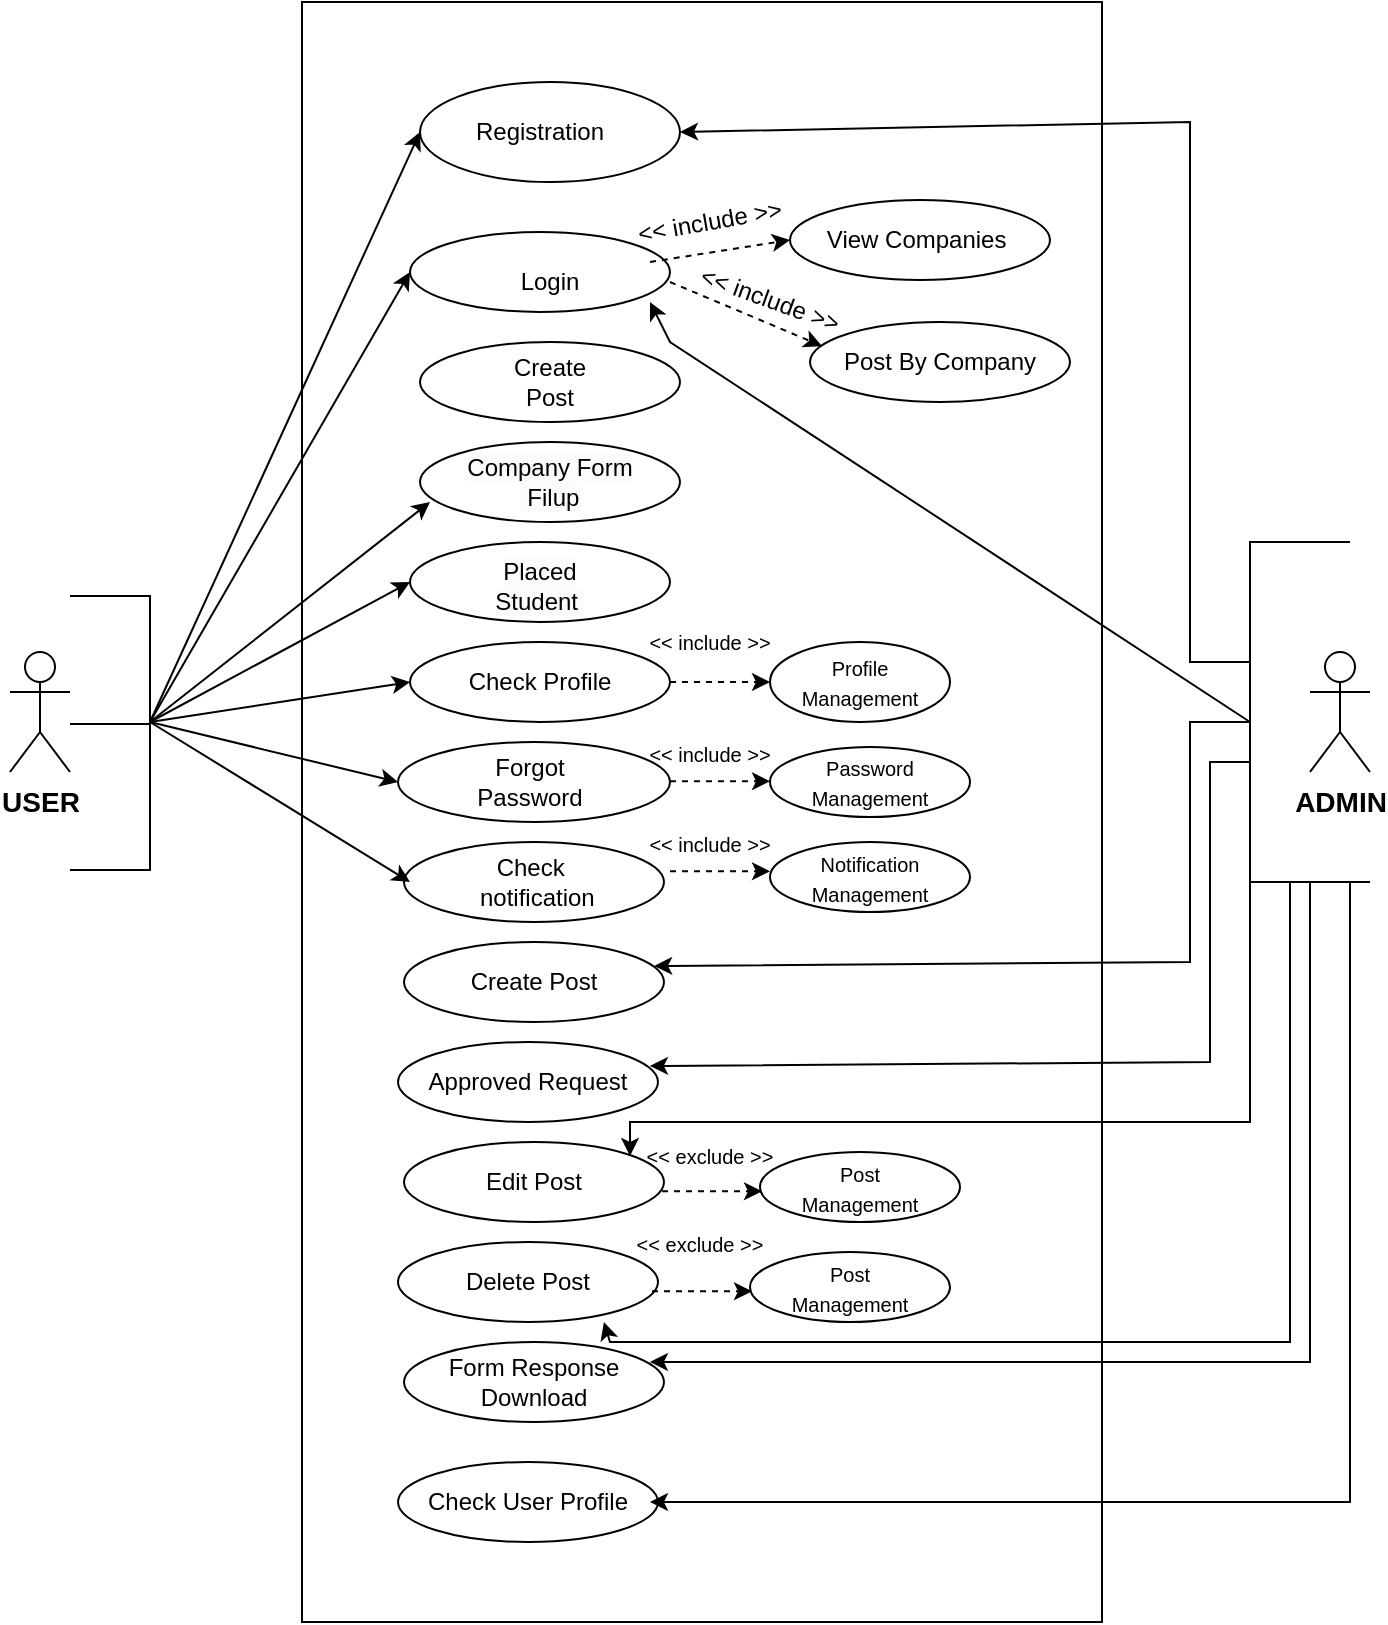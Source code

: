 <mxfile version="24.4.4" type="github">
  <diagram name="Page-1" id="km0xNDUY68IPDETmI-j8">
    <mxGraphModel dx="880" dy="468" grid="1" gridSize="10" guides="1" tooltips="1" connect="1" arrows="1" fold="1" page="1" pageScale="1" pageWidth="827" pageHeight="1169" math="0" shadow="0">
      <root>
        <mxCell id="0" />
        <mxCell id="1" parent="0" />
        <mxCell id="NNw7aEnBFesRzaQV4K_Q-4" value="&lt;br&gt;&lt;div&gt;&lt;br/&gt;&lt;/div&gt;" style="rounded=0;whiteSpace=wrap;html=1;" vertex="1" parent="1">
          <mxGeometry x="236" y="130" width="400" height="810" as="geometry" />
        </mxCell>
        <mxCell id="NNw7aEnBFesRzaQV4K_Q-5" value="" style="ellipse;whiteSpace=wrap;html=1;" vertex="1" parent="1">
          <mxGeometry x="295" y="170" width="130" height="50" as="geometry" />
        </mxCell>
        <mxCell id="NNw7aEnBFesRzaQV4K_Q-6" value="Registration" style="text;html=1;align=center;verticalAlign=middle;whiteSpace=wrap;rounded=0;" vertex="1" parent="1">
          <mxGeometry x="325" y="180" width="60" height="30" as="geometry" />
        </mxCell>
        <mxCell id="NNw7aEnBFesRzaQV4K_Q-7" value="" style="ellipse;whiteSpace=wrap;html=1;" vertex="1" parent="1">
          <mxGeometry x="290" y="245" width="130" height="40" as="geometry" />
        </mxCell>
        <mxCell id="NNw7aEnBFesRzaQV4K_Q-8" value="Login" style="text;html=1;align=center;verticalAlign=middle;whiteSpace=wrap;rounded=0;" vertex="1" parent="1">
          <mxGeometry x="330" y="255" width="60" height="30" as="geometry" />
        </mxCell>
        <mxCell id="NNw7aEnBFesRzaQV4K_Q-9" value="" style="ellipse;whiteSpace=wrap;html=1;" vertex="1" parent="1">
          <mxGeometry x="295" y="300" width="130" height="40" as="geometry" />
        </mxCell>
        <mxCell id="NNw7aEnBFesRzaQV4K_Q-11" value="&lt;br&gt;&lt;span style=&quot;color: rgb(0, 0, 0); font-family: Helvetica; font-size: 12px; font-style: normal; font-variant-ligatures: normal; font-variant-caps: normal; font-weight: 400; letter-spacing: normal; orphans: 2; text-align: center; text-indent: 0px; text-transform: none; widows: 2; word-spacing: 0px; -webkit-text-stroke-width: 0px; white-space: normal; background-color: rgb(251, 251, 251); text-decoration-thickness: initial; text-decoration-style: initial; text-decoration-color: initial; display: inline !important; float: none;&quot;&gt;Company Form&lt;/span&gt;&lt;div&gt;&lt;span style=&quot;color: rgb(0, 0, 0); font-family: Helvetica; font-size: 12px; font-style: normal; font-variant-ligatures: normal; font-variant-caps: normal; font-weight: 400; letter-spacing: normal; orphans: 2; text-align: center; text-indent: 0px; text-transform: none; widows: 2; word-spacing: 0px; -webkit-text-stroke-width: 0px; white-space: normal; background-color: rgb(251, 251, 251); text-decoration-thickness: initial; text-decoration-style: initial; text-decoration-color: initial; display: inline !important; float: none;&quot;&gt;&amp;nbsp;Filup&lt;/span&gt;&lt;br&gt;&lt;br&gt;&lt;/div&gt;" style="ellipse;whiteSpace=wrap;html=1;" vertex="1" parent="1">
          <mxGeometry x="295" y="350" width="130" height="40" as="geometry" />
        </mxCell>
        <mxCell id="NNw7aEnBFesRzaQV4K_Q-13" value="" style="ellipse;whiteSpace=wrap;html=1;" vertex="1" parent="1">
          <mxGeometry x="290" y="400" width="130" height="40" as="geometry" />
        </mxCell>
        <mxCell id="NNw7aEnBFesRzaQV4K_Q-15" value="Check Profile" style="ellipse;whiteSpace=wrap;html=1;" vertex="1" parent="1">
          <mxGeometry x="290" y="450" width="130" height="40" as="geometry" />
        </mxCell>
        <mxCell id="NNw7aEnBFesRzaQV4K_Q-16" value="&lt;br&gt;&lt;span style=&quot;color: rgb(0, 0, 0); font-family: Helvetica; font-size: 12px; font-style: normal; font-variant-ligatures: normal; font-variant-caps: normal; font-weight: 400; letter-spacing: normal; orphans: 2; text-align: center; text-indent: 0px; text-transform: none; widows: 2; word-spacing: 0px; -webkit-text-stroke-width: 0px; white-space: normal; background-color: rgb(251, 251, 251); text-decoration-thickness: initial; text-decoration-style: initial; text-decoration-color: initial; display: inline !important; float: none;&quot;&gt;Placed Student&amp;nbsp;&lt;/span&gt;" style="text;html=1;align=center;verticalAlign=middle;whiteSpace=wrap;rounded=0;" vertex="1" parent="1">
          <mxGeometry x="325" y="400" width="60" height="30" as="geometry" />
        </mxCell>
        <mxCell id="NNw7aEnBFesRzaQV4K_Q-19" value="Check&amp;nbsp;&lt;div&gt;&amp;nbsp;notification&lt;/div&gt;" style="ellipse;whiteSpace=wrap;html=1;" vertex="1" parent="1">
          <mxGeometry x="287" y="550" width="130" height="40" as="geometry" />
        </mxCell>
        <mxCell id="NNw7aEnBFesRzaQV4K_Q-21" value="" style="ellipse;whiteSpace=wrap;html=1;" vertex="1" parent="1">
          <mxGeometry x="284" y="500" width="136" height="40" as="geometry" />
        </mxCell>
        <mxCell id="NNw7aEnBFesRzaQV4K_Q-22" value="Forgot Password" style="text;html=1;align=center;verticalAlign=middle;whiteSpace=wrap;rounded=0;" vertex="1" parent="1">
          <mxGeometry x="320" y="505" width="60" height="30" as="geometry" />
        </mxCell>
        <mxCell id="NNw7aEnBFesRzaQV4K_Q-24" value="Create Post" style="ellipse;whiteSpace=wrap;html=1;" vertex="1" parent="1">
          <mxGeometry x="287" y="600" width="130" height="40" as="geometry" />
        </mxCell>
        <mxCell id="NNw7aEnBFesRzaQV4K_Q-25" value="Approved Request" style="ellipse;whiteSpace=wrap;html=1;" vertex="1" parent="1">
          <mxGeometry x="284" y="650" width="130" height="40" as="geometry" />
        </mxCell>
        <mxCell id="NNw7aEnBFesRzaQV4K_Q-26" value="Edit Post" style="ellipse;whiteSpace=wrap;html=1;" vertex="1" parent="1">
          <mxGeometry x="287" y="700" width="130" height="40" as="geometry" />
        </mxCell>
        <mxCell id="NNw7aEnBFesRzaQV4K_Q-28" value="View Companies&amp;nbsp;" style="ellipse;whiteSpace=wrap;html=1;" vertex="1" parent="1">
          <mxGeometry x="480" y="229" width="130" height="40" as="geometry" />
        </mxCell>
        <mxCell id="NNw7aEnBFesRzaQV4K_Q-29" value="Post By Company" style="ellipse;whiteSpace=wrap;html=1;" vertex="1" parent="1">
          <mxGeometry x="490" y="290" width="130" height="40" as="geometry" />
        </mxCell>
        <mxCell id="NNw7aEnBFesRzaQV4K_Q-30" value="" style="html=1;labelBackgroundColor=#ffffff;startArrow=none;startFill=0;startSize=6;endArrow=classic;endFill=1;endSize=6;jettySize=auto;orthogonalLoop=1;strokeWidth=1;dashed=1;fontSize=14;rounded=0;entryX=0;entryY=0.5;entryDx=0;entryDy=0;" edge="1" parent="1" target="NNw7aEnBFesRzaQV4K_Q-28">
          <mxGeometry width="60" height="60" relative="1" as="geometry">
            <mxPoint x="410" y="260" as="sourcePoint" />
            <mxPoint x="470" y="200" as="targetPoint" />
          </mxGeometry>
        </mxCell>
        <mxCell id="NNw7aEnBFesRzaQV4K_Q-31" value="" style="html=1;labelBackgroundColor=#ffffff;startArrow=none;startFill=0;startSize=6;endArrow=classic;endFill=1;endSize=6;jettySize=auto;orthogonalLoop=1;strokeWidth=1;dashed=1;fontSize=14;rounded=0;entryX=0.046;entryY=0.3;entryDx=0;entryDy=0;entryPerimeter=0;" edge="1" parent="1" target="NNw7aEnBFesRzaQV4K_Q-29">
          <mxGeometry width="60" height="60" relative="1" as="geometry">
            <mxPoint x="420" y="270" as="sourcePoint" />
            <mxPoint x="490" y="260" as="targetPoint" />
          </mxGeometry>
        </mxCell>
        <mxCell id="NNw7aEnBFesRzaQV4K_Q-34" value="&amp;lt;&amp;lt; include &amp;gt;&amp;gt;" style="text;html=1;align=center;verticalAlign=middle;whiteSpace=wrap;rounded=0;rotation=-10;" vertex="1" parent="1">
          <mxGeometry x="400" y="230" width="80" height="20" as="geometry" />
        </mxCell>
        <mxCell id="NNw7aEnBFesRzaQV4K_Q-35" value="&amp;lt;&amp;lt; include &amp;gt;&amp;gt;" style="text;html=1;align=center;verticalAlign=middle;whiteSpace=wrap;rounded=0;rotation=20;" vertex="1" parent="1">
          <mxGeometry x="430" y="269" width="80" height="20" as="geometry" />
        </mxCell>
        <mxCell id="NNw7aEnBFesRzaQV4K_Q-36" value="Create Post" style="text;html=1;align=center;verticalAlign=middle;whiteSpace=wrap;rounded=0;" vertex="1" parent="1">
          <mxGeometry x="330" y="305" width="60" height="30" as="geometry" />
        </mxCell>
        <mxCell id="NNw7aEnBFesRzaQV4K_Q-42" value="Delete Post" style="ellipse;whiteSpace=wrap;html=1;" vertex="1" parent="1">
          <mxGeometry x="284" y="750" width="130" height="40" as="geometry" />
        </mxCell>
        <mxCell id="NNw7aEnBFesRzaQV4K_Q-43" value="Form Response Download" style="ellipse;whiteSpace=wrap;html=1;" vertex="1" parent="1">
          <mxGeometry x="287" y="800" width="130" height="40" as="geometry" />
        </mxCell>
        <mxCell id="NNw7aEnBFesRzaQV4K_Q-45" value="Check User Profile" style="ellipse;whiteSpace=wrap;html=1;" vertex="1" parent="1">
          <mxGeometry x="284" y="860" width="130" height="40" as="geometry" />
        </mxCell>
        <mxCell id="NNw7aEnBFesRzaQV4K_Q-46" value="&lt;b&gt;&lt;font style=&quot;font-size: 14px;&quot;&gt;USER&lt;/font&gt;&lt;/b&gt;" style="shape=umlActor;verticalLabelPosition=bottom;verticalAlign=top;html=1;" vertex="1" parent="1">
          <mxGeometry x="90" y="455" width="30" height="60" as="geometry" />
        </mxCell>
        <mxCell id="NNw7aEnBFesRzaQV4K_Q-47" value="&lt;b&gt;&lt;font style=&quot;font-size: 14px;&quot;&gt;ADMIN&lt;/font&gt;&lt;/b&gt;" style="shape=umlActor;verticalLabelPosition=bottom;verticalAlign=top;html=1;" vertex="1" parent="1">
          <mxGeometry x="740" y="455" width="30" height="60" as="geometry" />
        </mxCell>
        <mxCell id="NNw7aEnBFesRzaQV4K_Q-51" value="" style="endArrow=classic;html=1;rounded=0;entryX=0;entryY=0.5;entryDx=0;entryDy=0;" edge="1" parent="1" target="NNw7aEnBFesRzaQV4K_Q-5">
          <mxGeometry width="50" height="50" relative="1" as="geometry">
            <mxPoint x="160" y="490" as="sourcePoint" />
            <mxPoint x="160" y="410" as="targetPoint" />
          </mxGeometry>
        </mxCell>
        <mxCell id="NNw7aEnBFesRzaQV4K_Q-53" value="" style="endArrow=none;html=1;rounded=0;" edge="1" parent="1">
          <mxGeometry width="50" height="50" relative="1" as="geometry">
            <mxPoint x="120" y="564" as="sourcePoint" />
            <mxPoint x="120" y="427" as="targetPoint" />
            <Array as="points">
              <mxPoint x="160" y="564" />
              <mxPoint x="160" y="427" />
            </Array>
          </mxGeometry>
        </mxCell>
        <mxCell id="NNw7aEnBFesRzaQV4K_Q-55" value="" style="endArrow=classic;html=1;rounded=0;entryX=0;entryY=0.5;entryDx=0;entryDy=0;" edge="1" parent="1" target="NNw7aEnBFesRzaQV4K_Q-7">
          <mxGeometry width="50" height="50" relative="1" as="geometry">
            <mxPoint x="160" y="490" as="sourcePoint" />
            <mxPoint x="210" y="440" as="targetPoint" />
          </mxGeometry>
        </mxCell>
        <mxCell id="NNw7aEnBFesRzaQV4K_Q-57" value="" style="endArrow=classic;html=1;rounded=0;" edge="1" parent="1">
          <mxGeometry width="50" height="50" relative="1" as="geometry">
            <mxPoint x="160" y="490" as="sourcePoint" />
            <mxPoint x="300" y="380" as="targetPoint" />
          </mxGeometry>
        </mxCell>
        <mxCell id="NNw7aEnBFesRzaQV4K_Q-58" value="" style="endArrow=classic;html=1;rounded=0;entryX=0;entryY=0.5;entryDx=0;entryDy=0;" edge="1" parent="1" target="NNw7aEnBFesRzaQV4K_Q-13">
          <mxGeometry width="50" height="50" relative="1" as="geometry">
            <mxPoint x="160" y="490" as="sourcePoint" />
            <mxPoint x="310" y="390" as="targetPoint" />
          </mxGeometry>
        </mxCell>
        <mxCell id="NNw7aEnBFesRzaQV4K_Q-59" value="" style="endArrow=classic;html=1;rounded=0;entryX=0;entryY=0.5;entryDx=0;entryDy=0;" edge="1" parent="1" target="NNw7aEnBFesRzaQV4K_Q-15">
          <mxGeometry width="50" height="50" relative="1" as="geometry">
            <mxPoint x="160" y="490" as="sourcePoint" />
            <mxPoint x="300" y="430" as="targetPoint" />
          </mxGeometry>
        </mxCell>
        <mxCell id="NNw7aEnBFesRzaQV4K_Q-60" value="" style="endArrow=classic;html=1;rounded=0;entryX=0;entryY=0.5;entryDx=0;entryDy=0;" edge="1" parent="1" target="NNw7aEnBFesRzaQV4K_Q-21">
          <mxGeometry width="50" height="50" relative="1" as="geometry">
            <mxPoint x="160" y="490" as="sourcePoint" />
            <mxPoint x="300" y="480" as="targetPoint" />
          </mxGeometry>
        </mxCell>
        <mxCell id="NNw7aEnBFesRzaQV4K_Q-61" value="" style="endArrow=classic;html=1;rounded=0;" edge="1" parent="1">
          <mxGeometry width="50" height="50" relative="1" as="geometry">
            <mxPoint x="160" y="490" as="sourcePoint" />
            <mxPoint x="290" y="570" as="targetPoint" />
          </mxGeometry>
        </mxCell>
        <mxCell id="NNw7aEnBFesRzaQV4K_Q-62" value="" style="endArrow=none;html=1;rounded=0;" edge="1" parent="1">
          <mxGeometry width="50" height="50" relative="1" as="geometry">
            <mxPoint x="120" y="491" as="sourcePoint" />
            <mxPoint x="160" y="491" as="targetPoint" />
          </mxGeometry>
        </mxCell>
        <mxCell id="NNw7aEnBFesRzaQV4K_Q-63" value="" style="endArrow=classic;html=1;rounded=0;entryX=1;entryY=0.5;entryDx=0;entryDy=0;" edge="1" parent="1" target="NNw7aEnBFesRzaQV4K_Q-5">
          <mxGeometry width="50" height="50" relative="1" as="geometry">
            <mxPoint x="710" y="460" as="sourcePoint" />
            <mxPoint x="420" y="190" as="targetPoint" />
            <Array as="points">
              <mxPoint x="680" y="460" />
              <mxPoint x="680" y="190" />
            </Array>
          </mxGeometry>
        </mxCell>
        <mxCell id="NNw7aEnBFesRzaQV4K_Q-65" value="" style="endArrow=none;html=1;rounded=0;" edge="1" parent="1">
          <mxGeometry width="50" height="50" relative="1" as="geometry">
            <mxPoint x="760" y="400" as="sourcePoint" />
            <mxPoint x="770" y="570" as="targetPoint" />
            <Array as="points">
              <mxPoint x="710" y="400" />
              <mxPoint x="710" y="570" />
            </Array>
          </mxGeometry>
        </mxCell>
        <mxCell id="NNw7aEnBFesRzaQV4K_Q-66" value="" style="endArrow=classic;html=1;rounded=0;entryX=0.923;entryY=0.875;entryDx=0;entryDy=0;entryPerimeter=0;" edge="1" parent="1" target="NNw7aEnBFesRzaQV4K_Q-7">
          <mxGeometry width="50" height="50" relative="1" as="geometry">
            <mxPoint x="710" y="490" as="sourcePoint" />
            <mxPoint x="430" y="290" as="targetPoint" />
            <Array as="points">
              <mxPoint x="420" y="300" />
            </Array>
          </mxGeometry>
        </mxCell>
        <mxCell id="NNw7aEnBFesRzaQV4K_Q-67" value="&lt;font style=&quot;font-size: 10px;&quot;&gt;Profile Management&lt;/font&gt;" style="ellipse;whiteSpace=wrap;html=1;" vertex="1" parent="1">
          <mxGeometry x="470" y="450" width="90" height="40" as="geometry" />
        </mxCell>
        <mxCell id="NNw7aEnBFesRzaQV4K_Q-68" value="" style="html=1;labelBackgroundColor=#ffffff;startArrow=none;startFill=0;startSize=6;endArrow=classic;endFill=1;endSize=6;jettySize=auto;orthogonalLoop=1;strokeWidth=1;dashed=1;fontSize=14;rounded=0;entryX=0;entryY=0.5;entryDx=0;entryDy=0;exitX=1;exitY=0.5;exitDx=0;exitDy=0;" edge="1" parent="1" source="NNw7aEnBFesRzaQV4K_Q-15" target="NNw7aEnBFesRzaQV4K_Q-67">
          <mxGeometry width="60" height="60" relative="1" as="geometry">
            <mxPoint x="420" y="466" as="sourcePoint" />
            <mxPoint x="490" y="455" as="targetPoint" />
          </mxGeometry>
        </mxCell>
        <mxCell id="NNw7aEnBFesRzaQV4K_Q-69" value="&lt;font style=&quot;font-size: 10px;&quot;&gt;&amp;lt;&amp;lt; include &amp;gt;&amp;gt;&lt;/font&gt;" style="text;html=1;align=center;verticalAlign=middle;whiteSpace=wrap;rounded=0;rotation=0;" vertex="1" parent="1">
          <mxGeometry x="400" y="440" width="80" height="20" as="geometry" />
        </mxCell>
        <mxCell id="NNw7aEnBFesRzaQV4K_Q-70" value="&lt;font style=&quot;font-size: 10px;&quot;&gt;Password Management&lt;/font&gt;" style="ellipse;whiteSpace=wrap;html=1;" vertex="1" parent="1">
          <mxGeometry x="470" y="502.5" width="100" height="35" as="geometry" />
        </mxCell>
        <mxCell id="NNw7aEnBFesRzaQV4K_Q-71" value="" style="html=1;labelBackgroundColor=#ffffff;startArrow=none;startFill=0;startSize=6;endArrow=classic;endFill=1;endSize=6;jettySize=auto;orthogonalLoop=1;strokeWidth=1;dashed=1;fontSize=14;rounded=0;entryX=0;entryY=0.5;entryDx=0;entryDy=0;exitX=1;exitY=0.5;exitDx=0;exitDy=0;" edge="1" parent="1">
          <mxGeometry width="60" height="60" relative="1" as="geometry">
            <mxPoint x="420" y="519.63" as="sourcePoint" />
            <mxPoint x="470" y="519.63" as="targetPoint" />
          </mxGeometry>
        </mxCell>
        <mxCell id="NNw7aEnBFesRzaQV4K_Q-72" value="&lt;font style=&quot;font-size: 10px;&quot;&gt;&amp;lt;&amp;lt; include &amp;gt;&amp;gt;&lt;/font&gt;" style="text;html=1;align=center;verticalAlign=middle;whiteSpace=wrap;rounded=0;rotation=0;" vertex="1" parent="1">
          <mxGeometry x="400" y="495" width="80" height="21" as="geometry" />
        </mxCell>
        <mxCell id="NNw7aEnBFesRzaQV4K_Q-73" value="&lt;font style=&quot;font-size: 10px;&quot;&gt;Notification&lt;/font&gt;&lt;div&gt;&lt;font style=&quot;font-size: 10px;&quot;&gt;Manag&lt;/font&gt;&lt;span style=&quot;color: rgba(0, 0, 0, 0); font-family: monospace; font-size: 0px; text-align: start; text-wrap: nowrap; background-color: initial;&quot;&gt;%3CmxGraphModel%3E%3Croot%3E%3CmxCell%20id%3D%220%22%2F%3E%3CmxCell%20id%3D%221%22%20parent%3D%220%22%2F%3E%3CmxCell%20id%3D%222%22%20value%3D%22%22%20style%3D%22html%3D1%3BlabelBackgroundColor%3D%23ffffff%3BstartArrow%3Dnone%3BstartFill%3D0%3BstartSize%3D6%3BendArrow%3Dclassic%3BendFill%3D1%3BendSize%3D6%3BjettySize%3Dauto%3BorthogonalLoop%3D1%3BstrokeWidth%3D1%3Bdashed%3D1%3BfontSize%3D14%3Brounded%3D0%3BentryX%3D0%3BentryY%3D0.5%3BentryDx%3D0%3BentryDy%3D0%3BexitX%3D1%3BexitY%3D0.5%3BexitDx%3D0%3BexitDy%3D0%3B%22%20edge%3D%221%22%20parent%3D%221%22%3E%3CmxGeometry%20width%3D%2260%22%20height%3D%2260%22%20relative%3D%221%22%20as%3D%22geometry%22%3E%3CmxPoint%20x%3D%22420%22%20y%3D%22519.63%22%20as%3D%22sourcePoint%22%2F%3E%3CmxPoint%20x%3D%22470%22%20y%3D%22519.63%22%20as%3D%22targetPoint%22%2F%3E%3C%2FmxGeometry%3E%3C%2FmxCell%3E%3CmxCell%20id%3D%223%22%20value%3D%22%26lt%3Bfont%20style%3D%26quot%3Bfont-size%3A%2010px%3B%26quot%3B%26gt%3B%26amp%3Blt%3B%26amp%3Blt%3B%20include%20%26amp%3Bgt%3B%26amp%3Bgt%3B%26lt%3B%2Ffont%26gt%3B%22%20style%3D%22text%3Bhtml%3D1%3Balign%3Dcenter%3BverticalAlign%3Dmiddle%3BwhiteSpace%3Dwrap%3Brounded%3D0%3Brotation%3D0%3B%22%20vertex%3D%221%22%20parent%3D%221%22%3E%3CmxGeometry%20x%3D%22400%22%20y%3D%22495%22%20width%3D%2280%22%20height%3D%2221%22%20as%3D%22geometry%22%2F%3E%3C%2FmxCell%3E%3C%2Froot%3E%3C%2FmxGraphModel%3E&lt;/span&gt;&lt;span style=&quot;color: rgba(0, 0, 0, 0); font-family: monospace; font-size: 0px; text-align: start; text-wrap: nowrap; background-color: initial;&quot;&gt;%3CmxGraphModel%3E%3Croot%3E%3CmxCell%20id%3D%220%22%2F%3E%3CmxCell%20id%3D%221%22%20parent%3D%220%22%2F%3E%3CmxCell%20id%3D%222%22%20value%3D%22%22%20style%3D%22html%3D1%3BlabelBackgroundColor%3D%23ffffff%3BstartArrow%3Dnone%3BstartFill%3D0%3BstartSize%3D6%3BendArrow%3Dclassic%3BendFill%3D1%3BendSize%3D6%3BjettySize%3Dauto%3BorthogonalLoop%3D1%3BstrokeWidth%3D1%3Bdashed%3D1%3BfontSize%3D14%3Brounded%3D0%3BentryX%3D0%3BentryY%3D0.5%3BentryDx%3D0%3BentryDy%3D0%3BexitX%3D1%3BexitY%3D0.5%3BexitDx%3D0%3BexitDy%3D0%3B%22%20edge%3D%221%22%20parent%3D%221%22%3E%3CmxGeometry%20width%3D%2260%22%20height%3D%2260%22%20relative%3D%221%22%20as%3D%22geometry%22%3E%3CmxPoint%20x%3D%22420%22%20y%3D%22519.63%22%20as%3D%22sourcePoint%22%2F%3E%3CmxPoint%20x%3D%22470%22%20y%3D%22519.63%22%20as%3D%22targetPoint%22%2F%3E%3C%2FmxGeometry%3E%3C%2FmxCell%3E%3CmxCell%20id%3D%223%22%20value%3D%22%26lt%3Bfont%20style%3D%26quot%3Bfont-size%3A%2010px%3B%26quot%3B%26gt%3B%26amp%3Blt%3B%26amp%3Blt%3B%20include%20%26amp%3Bgt%3B%26amp%3Bgt%3B%26lt%3B%2Ffont%26gt%3B%22%20style%3D%22text%3Bhtml%3D1%3Balign%3Dcenter%3BverticalAlign%3Dmiddle%3BwhiteSpace%3Dwrap%3Brounded%3D0%3Brotation%3D0%3B%22%20vertex%3D%221%22%20parent%3D%221%22%3E%3CmxGeometry%20x%3D%22400%22%20y%3D%22495%22%20width%3D%2280%22%20height%3D%2221%22%20as%3D%22geometry%22%2F%3E%3C%2FmxCell%3E%3C%2Froot%3E%3C%2FmxGraphModel%3E&lt;/span&gt;&lt;span style=&quot;background-color: initial; font-size: 10px;&quot;&gt;ement&lt;/span&gt;&lt;/div&gt;" style="ellipse;whiteSpace=wrap;html=1;" vertex="1" parent="1">
          <mxGeometry x="470" y="550" width="100" height="35" as="geometry" />
        </mxCell>
        <mxCell id="NNw7aEnBFesRzaQV4K_Q-74" value="" style="html=1;labelBackgroundColor=#ffffff;startArrow=none;startFill=0;startSize=6;endArrow=classic;endFill=1;endSize=6;jettySize=auto;orthogonalLoop=1;strokeWidth=1;dashed=1;fontSize=14;rounded=0;entryX=0;entryY=0.5;entryDx=0;entryDy=0;exitX=1;exitY=0.5;exitDx=0;exitDy=0;" edge="1" parent="1">
          <mxGeometry width="60" height="60" relative="1" as="geometry">
            <mxPoint x="420" y="564.63" as="sourcePoint" />
            <mxPoint x="470" y="564.63" as="targetPoint" />
          </mxGeometry>
        </mxCell>
        <mxCell id="NNw7aEnBFesRzaQV4K_Q-75" value="&lt;font style=&quot;font-size: 10px;&quot;&gt;&amp;lt;&amp;lt; include &amp;gt;&amp;gt;&lt;/font&gt;" style="text;html=1;align=center;verticalAlign=middle;whiteSpace=wrap;rounded=0;rotation=0;" vertex="1" parent="1">
          <mxGeometry x="400" y="540" width="80" height="22" as="geometry" />
        </mxCell>
        <mxCell id="NNw7aEnBFesRzaQV4K_Q-76" value="&lt;span style=&quot;font-size: 10px;&quot;&gt;Post&lt;/span&gt;&lt;br&gt;&lt;div&gt;&lt;font style=&quot;font-size: 10px;&quot;&gt;Manag&lt;/font&gt;&lt;span style=&quot;color: rgba(0, 0, 0, 0); font-family: monospace; font-size: 0px; text-align: start; text-wrap: nowrap; background-color: initial;&quot;&gt;%3CmxGraphModel%3E%3Croot%3E%3CmxCell%20id%3D%220%22%2F%3E%3CmxCell%20id%3D%221%22%20parent%3D%220%22%2F%3E%3CmxCell%20id%3D%222%22%20value%3D%22%22%20style%3D%22html%3D1%3BlabelBackgroundColor%3D%23ffffff%3BstartArrow%3Dnone%3BstartFill%3D0%3BstartSize%3D6%3BendArrow%3Dclassic%3BendFill%3D1%3BendSize%3D6%3BjettySize%3Dauto%3BorthogonalLoop%3D1%3BstrokeWidth%3D1%3Bdashed%3D1%3BfontSize%3D14%3Brounded%3D0%3BentryX%3D0%3BentryY%3D0.5%3BentryDx%3D0%3BentryDy%3D0%3BexitX%3D1%3BexitY%3D0.5%3BexitDx%3D0%3BexitDy%3D0%3B%22%20edge%3D%221%22%20parent%3D%221%22%3E%3CmxGeometry%20width%3D%2260%22%20height%3D%2260%22%20relative%3D%221%22%20as%3D%22geometry%22%3E%3CmxPoint%20x%3D%22420%22%20y%3D%22519.63%22%20as%3D%22sourcePoint%22%2F%3E%3CmxPoint%20x%3D%22470%22%20y%3D%22519.63%22%20as%3D%22targetPoint%22%2F%3E%3C%2FmxGeometry%3E%3C%2FmxCell%3E%3CmxCell%20id%3D%223%22%20value%3D%22%26lt%3Bfont%20style%3D%26quot%3Bfont-size%3A%2010px%3B%26quot%3B%26gt%3B%26amp%3Blt%3B%26amp%3Blt%3B%20include%20%26amp%3Bgt%3B%26amp%3Bgt%3B%26lt%3B%2Ffont%26gt%3B%22%20style%3D%22text%3Bhtml%3D1%3Balign%3Dcenter%3BverticalAlign%3Dmiddle%3BwhiteSpace%3Dwrap%3Brounded%3D0%3Brotation%3D0%3B%22%20vertex%3D%221%22%20parent%3D%221%22%3E%3CmxGeometry%20x%3D%22400%22%20y%3D%22495%22%20width%3D%2280%22%20height%3D%2221%22%20as%3D%22geometry%22%2F%3E%3C%2FmxCell%3E%3C%2Froot%3E%3C%2FmxGraphModel%3E&lt;/span&gt;&lt;span style=&quot;color: rgba(0, 0, 0, 0); font-family: monospace; font-size: 0px; text-align: start; text-wrap: nowrap; background-color: initial;&quot;&gt;%3CmxGraphModel%3E%3Croot%3E%3CmxCell%20id%3D%220%22%2F%3E%3CmxCell%20id%3D%221%22%20parent%3D%220%22%2F%3E%3CmxCell%20id%3D%222%22%20value%3D%22%22%20style%3D%22html%3D1%3BlabelBackgroundColor%3D%23ffffff%3BstartArrow%3Dnone%3BstartFill%3D0%3BstartSize%3D6%3BendArrow%3Dclassic%3BendFill%3D1%3BendSize%3D6%3BjettySize%3Dauto%3BorthogonalLoop%3D1%3BstrokeWidth%3D1%3Bdashed%3D1%3BfontSize%3D14%3Brounded%3D0%3BentryX%3D0%3BentryY%3D0.5%3BentryDx%3D0%3BentryDy%3D0%3BexitX%3D1%3BexitY%3D0.5%3BexitDx%3D0%3BexitDy%3D0%3B%22%20edge%3D%221%22%20parent%3D%221%22%3E%3CmxGeometry%20width%3D%2260%22%20height%3D%2260%22%20relative%3D%221%22%20as%3D%22geometry%22%3E%3CmxPoint%20x%3D%22420%22%20y%3D%22519.63%22%20as%3D%22sourcePoint%22%2F%3E%3CmxPoint%20x%3D%22470%22%20y%3D%22519.63%22%20as%3D%22targetPoint%22%2F%3E%3C%2FmxGeometry%3E%3C%2FmxCell%3E%3CmxCell%20id%3D%223%22%20value%3D%22%26lt%3Bfont%20style%3D%26quot%3Bfont-size%3A%2010px%3B%26quot%3B%26gt%3B%26amp%3Blt%3B%26amp%3Blt%3B%20include%20%26amp%3Bgt%3B%26amp%3Bgt%3B%26lt%3B%2Ffont%26gt%3B%22%20style%3D%22text%3Bhtml%3D1%3Balign%3Dcenter%3BverticalAlign%3Dmiddle%3BwhiteSpace%3Dwrap%3Brounded%3D0%3Brotation%3D0%3B%22%20vertex%3D%221%22%20parent%3D%221%22%3E%3CmxGeometry%20x%3D%22400%22%20y%3D%22495%22%20width%3D%2280%22%20height%3D%2221%22%20as%3D%22geometry%22%2F%3E%3C%2FmxCell%3E%3C%2Froot%3E%3C%2FmxGraphModel%3E&lt;/span&gt;&lt;span style=&quot;background-color: initial; font-size: 10px;&quot;&gt;ement&lt;/span&gt;&lt;/div&gt;" style="ellipse;whiteSpace=wrap;html=1;" vertex="1" parent="1">
          <mxGeometry x="465" y="705" width="100" height="35" as="geometry" />
        </mxCell>
        <mxCell id="NNw7aEnBFesRzaQV4K_Q-77" value="" style="html=1;labelBackgroundColor=#ffffff;startArrow=none;startFill=0;startSize=6;endArrow=classic;endFill=1;endSize=6;jettySize=auto;orthogonalLoop=1;strokeWidth=1;dashed=1;fontSize=14;rounded=0;entryX=0;entryY=0.5;entryDx=0;entryDy=0;exitX=1;exitY=0.5;exitDx=0;exitDy=0;" edge="1" parent="1">
          <mxGeometry width="60" height="60" relative="1" as="geometry">
            <mxPoint x="416" y="724.63" as="sourcePoint" />
            <mxPoint x="466" y="724.63" as="targetPoint" />
          </mxGeometry>
        </mxCell>
        <mxCell id="NNw7aEnBFesRzaQV4K_Q-78" value="&lt;font style=&quot;font-size: 10px;&quot;&gt;&amp;lt;&amp;lt; exclude &amp;gt;&amp;gt;&lt;/font&gt;" style="text;html=1;align=center;verticalAlign=middle;whiteSpace=wrap;rounded=0;rotation=0;" vertex="1" parent="1">
          <mxGeometry x="400" y="696" width="80" height="22" as="geometry" />
        </mxCell>
        <mxCell id="NNw7aEnBFesRzaQV4K_Q-79" value="&lt;span style=&quot;font-size: 10px;&quot;&gt;Post&lt;/span&gt;&lt;br&gt;&lt;div&gt;&lt;font style=&quot;font-size: 10px;&quot;&gt;Manag&lt;/font&gt;&lt;span style=&quot;color: rgba(0, 0, 0, 0); font-family: monospace; font-size: 0px; text-align: start; text-wrap: nowrap; background-color: initial;&quot;&gt;%3CmxGraphModel%3E%3Croot%3E%3CmxCell%20id%3D%220%22%2F%3E%3CmxCell%20id%3D%221%22%20parent%3D%220%22%2F%3E%3CmxCell%20id%3D%222%22%20value%3D%22%22%20style%3D%22html%3D1%3BlabelBackgroundColor%3D%23ffffff%3BstartArrow%3Dnone%3BstartFill%3D0%3BstartSize%3D6%3BendArrow%3Dclassic%3BendFill%3D1%3BendSize%3D6%3BjettySize%3Dauto%3BorthogonalLoop%3D1%3BstrokeWidth%3D1%3Bdashed%3D1%3BfontSize%3D14%3Brounded%3D0%3BentryX%3D0%3BentryY%3D0.5%3BentryDx%3D0%3BentryDy%3D0%3BexitX%3D1%3BexitY%3D0.5%3BexitDx%3D0%3BexitDy%3D0%3B%22%20edge%3D%221%22%20parent%3D%221%22%3E%3CmxGeometry%20width%3D%2260%22%20height%3D%2260%22%20relative%3D%221%22%20as%3D%22geometry%22%3E%3CmxPoint%20x%3D%22420%22%20y%3D%22519.63%22%20as%3D%22sourcePoint%22%2F%3E%3CmxPoint%20x%3D%22470%22%20y%3D%22519.63%22%20as%3D%22targetPoint%22%2F%3E%3C%2FmxGeometry%3E%3C%2FmxCell%3E%3CmxCell%20id%3D%223%22%20value%3D%22%26lt%3Bfont%20style%3D%26quot%3Bfont-size%3A%2010px%3B%26quot%3B%26gt%3B%26amp%3Blt%3B%26amp%3Blt%3B%20include%20%26amp%3Bgt%3B%26amp%3Bgt%3B%26lt%3B%2Ffont%26gt%3B%22%20style%3D%22text%3Bhtml%3D1%3Balign%3Dcenter%3BverticalAlign%3Dmiddle%3BwhiteSpace%3Dwrap%3Brounded%3D0%3Brotation%3D0%3B%22%20vertex%3D%221%22%20parent%3D%221%22%3E%3CmxGeometry%20x%3D%22400%22%20y%3D%22495%22%20width%3D%2280%22%20height%3D%2221%22%20as%3D%22geometry%22%2F%3E%3C%2FmxCell%3E%3C%2Froot%3E%3C%2FmxGraphModel%3E&lt;/span&gt;&lt;span style=&quot;color: rgba(0, 0, 0, 0); font-family: monospace; font-size: 0px; text-align: start; text-wrap: nowrap; background-color: initial;&quot;&gt;%3CmxGraphModel%3E%3Croot%3E%3CmxCell%20id%3D%220%22%2F%3E%3CmxCell%20id%3D%221%22%20parent%3D%220%22%2F%3E%3CmxCell%20id%3D%222%22%20value%3D%22%22%20style%3D%22html%3D1%3BlabelBackgroundColor%3D%23ffffff%3BstartArrow%3Dnone%3BstartFill%3D0%3BstartSize%3D6%3BendArrow%3Dclassic%3BendFill%3D1%3BendSize%3D6%3BjettySize%3Dauto%3BorthogonalLoop%3D1%3BstrokeWidth%3D1%3Bdashed%3D1%3BfontSize%3D14%3Brounded%3D0%3BentryX%3D0%3BentryY%3D0.5%3BentryDx%3D0%3BentryDy%3D0%3BexitX%3D1%3BexitY%3D0.5%3BexitDx%3D0%3BexitDy%3D0%3B%22%20edge%3D%221%22%20parent%3D%221%22%3E%3CmxGeometry%20width%3D%2260%22%20height%3D%2260%22%20relative%3D%221%22%20as%3D%22geometry%22%3E%3CmxPoint%20x%3D%22420%22%20y%3D%22519.63%22%20as%3D%22sourcePoint%22%2F%3E%3CmxPoint%20x%3D%22470%22%20y%3D%22519.63%22%20as%3D%22targetPoint%22%2F%3E%3C%2FmxGeometry%3E%3C%2FmxCell%3E%3CmxCell%20id%3D%223%22%20value%3D%22%26lt%3Bfont%20style%3D%26quot%3Bfont-size%3A%2010px%3B%26quot%3B%26gt%3B%26amp%3Blt%3B%26amp%3Blt%3B%20include%20%26amp%3Bgt%3B%26amp%3Bgt%3B%26lt%3B%2Ffont%26gt%3B%22%20style%3D%22text%3Bhtml%3D1%3Balign%3Dcenter%3BverticalAlign%3Dmiddle%3BwhiteSpace%3Dwrap%3Brounded%3D0%3Brotation%3D0%3B%22%20vertex%3D%221%22%20parent%3D%221%22%3E%3CmxGeometry%20x%3D%22400%22%20y%3D%22495%22%20width%3D%2280%22%20height%3D%2221%22%20as%3D%22geometry%22%2F%3E%3C%2FmxCell%3E%3C%2Froot%3E%3C%2FmxGraphModel%3E&lt;/span&gt;&lt;span style=&quot;background-color: initial; font-size: 10px;&quot;&gt;ement&lt;/span&gt;&lt;/div&gt;" style="ellipse;whiteSpace=wrap;html=1;" vertex="1" parent="1">
          <mxGeometry x="460" y="755" width="100" height="35" as="geometry" />
        </mxCell>
        <mxCell id="NNw7aEnBFesRzaQV4K_Q-80" value="" style="html=1;labelBackgroundColor=#ffffff;startArrow=none;startFill=0;startSize=6;endArrow=classic;endFill=1;endSize=6;jettySize=auto;orthogonalLoop=1;strokeWidth=1;dashed=1;fontSize=14;rounded=0;entryX=0;entryY=0.5;entryDx=0;entryDy=0;exitX=1;exitY=0.5;exitDx=0;exitDy=0;" edge="1" parent="1">
          <mxGeometry width="60" height="60" relative="1" as="geometry">
            <mxPoint x="411" y="774.63" as="sourcePoint" />
            <mxPoint x="461" y="774.63" as="targetPoint" />
          </mxGeometry>
        </mxCell>
        <mxCell id="NNw7aEnBFesRzaQV4K_Q-81" value="&lt;font style=&quot;font-size: 10px;&quot;&gt;&amp;lt;&amp;lt; exclude &amp;gt;&amp;gt;&lt;/font&gt;" style="text;html=1;align=center;verticalAlign=middle;whiteSpace=wrap;rounded=0;rotation=0;" vertex="1" parent="1">
          <mxGeometry x="395" y="740" width="80" height="22" as="geometry" />
        </mxCell>
        <mxCell id="NNw7aEnBFesRzaQV4K_Q-83" value="" style="endArrow=classic;html=1;rounded=0;entryX=0.962;entryY=0.3;entryDx=0;entryDy=0;entryPerimeter=0;" edge="1" parent="1" target="NNw7aEnBFesRzaQV4K_Q-24">
          <mxGeometry width="50" height="50" relative="1" as="geometry">
            <mxPoint x="710" y="490" as="sourcePoint" />
            <mxPoint x="420" y="620" as="targetPoint" />
            <Array as="points">
              <mxPoint x="680" y="490" />
              <mxPoint x="680" y="610" />
            </Array>
          </mxGeometry>
        </mxCell>
        <mxCell id="NNw7aEnBFesRzaQV4K_Q-84" value="" style="endArrow=classic;html=1;rounded=0;entryX=0.969;entryY=0.3;entryDx=0;entryDy=0;entryPerimeter=0;" edge="1" parent="1" target="NNw7aEnBFesRzaQV4K_Q-25">
          <mxGeometry width="50" height="50" relative="1" as="geometry">
            <mxPoint x="710" y="510" as="sourcePoint" />
            <mxPoint x="414" y="670" as="targetPoint" />
            <Array as="points">
              <mxPoint x="690" y="510" />
              <mxPoint x="690" y="660" />
            </Array>
          </mxGeometry>
        </mxCell>
        <mxCell id="NNw7aEnBFesRzaQV4K_Q-85" value="" style="endArrow=classic;html=1;rounded=0;entryX=0;entryY=0.5;entryDx=0;entryDy=0;" edge="1" parent="1" target="NNw7aEnBFesRzaQV4K_Q-78">
          <mxGeometry width="50" height="50" relative="1" as="geometry">
            <mxPoint x="710" y="550" as="sourcePoint" />
            <mxPoint x="400" y="700" as="targetPoint" />
            <Array as="points">
              <mxPoint x="710" y="690" />
              <mxPoint x="400" y="690" />
            </Array>
          </mxGeometry>
        </mxCell>
        <mxCell id="NNw7aEnBFesRzaQV4K_Q-87" value="" style="endArrow=classic;html=1;rounded=0;entryX=0.792;entryY=1;entryDx=0;entryDy=0;entryPerimeter=0;" edge="1" parent="1" target="NNw7aEnBFesRzaQV4K_Q-42">
          <mxGeometry width="50" height="50" relative="1" as="geometry">
            <mxPoint x="730" y="570" as="sourcePoint" />
            <mxPoint x="380" y="780" as="targetPoint" />
            <Array as="points">
              <mxPoint x="730" y="800" />
              <mxPoint x="390" y="800" />
            </Array>
          </mxGeometry>
        </mxCell>
        <mxCell id="NNw7aEnBFesRzaQV4K_Q-88" value="" style="endArrow=classic;html=1;rounded=0;entryX=0.946;entryY=0.25;entryDx=0;entryDy=0;entryPerimeter=0;" edge="1" parent="1" target="NNw7aEnBFesRzaQV4K_Q-43">
          <mxGeometry width="50" height="50" relative="1" as="geometry">
            <mxPoint x="740" y="570" as="sourcePoint" />
            <mxPoint x="420" y="820" as="targetPoint" />
            <Array as="points">
              <mxPoint x="740" y="810" />
            </Array>
          </mxGeometry>
        </mxCell>
        <mxCell id="NNw7aEnBFesRzaQV4K_Q-89" value="" style="endArrow=classic;html=1;rounded=0;" edge="1" parent="1">
          <mxGeometry width="50" height="50" relative="1" as="geometry">
            <mxPoint x="760" y="570" as="sourcePoint" />
            <mxPoint x="410" y="880" as="targetPoint" />
            <Array as="points">
              <mxPoint x="760" y="880" />
            </Array>
          </mxGeometry>
        </mxCell>
      </root>
    </mxGraphModel>
  </diagram>
</mxfile>
